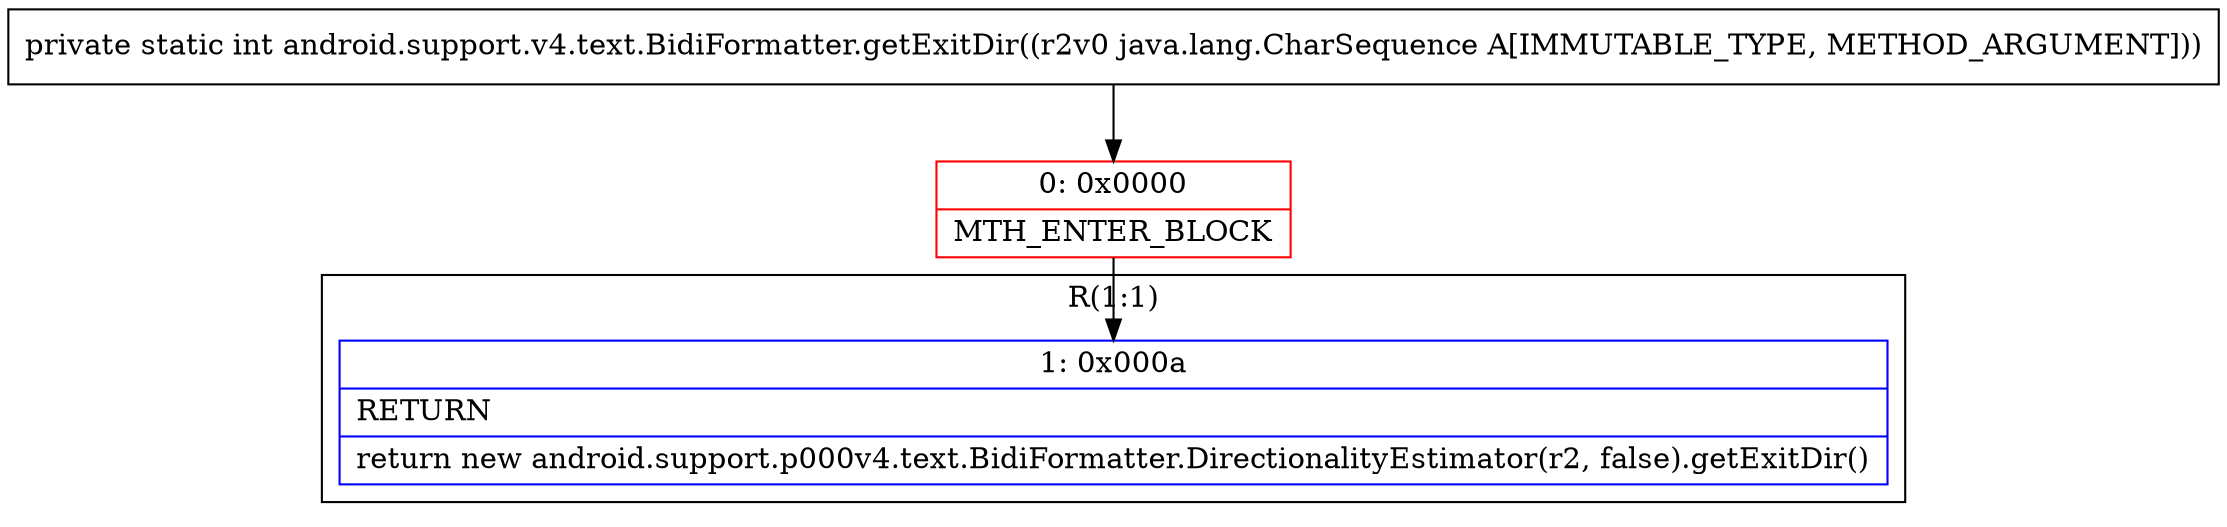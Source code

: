digraph "CFG forandroid.support.v4.text.BidiFormatter.getExitDir(Ljava\/lang\/CharSequence;)I" {
subgraph cluster_Region_1337136245 {
label = "R(1:1)";
node [shape=record,color=blue];
Node_1 [shape=record,label="{1\:\ 0x000a|RETURN\l|return new android.support.p000v4.text.BidiFormatter.DirectionalityEstimator(r2, false).getExitDir()\l}"];
}
Node_0 [shape=record,color=red,label="{0\:\ 0x0000|MTH_ENTER_BLOCK\l}"];
MethodNode[shape=record,label="{private static int android.support.v4.text.BidiFormatter.getExitDir((r2v0 java.lang.CharSequence A[IMMUTABLE_TYPE, METHOD_ARGUMENT])) }"];
MethodNode -> Node_0;
Node_0 -> Node_1;
}

